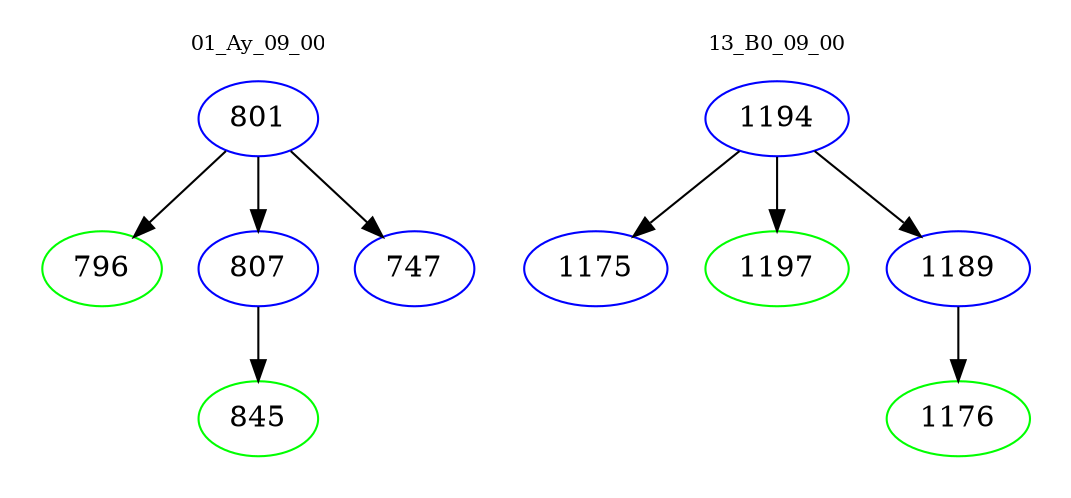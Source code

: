 digraph{
subgraph cluster_0 {
color = white
label = "01_Ay_09_00";
fontsize=10;
T0_801 [label="801", color="blue"]
T0_801 -> T0_796 [color="black"]
T0_796 [label="796", color="green"]
T0_801 -> T0_807 [color="black"]
T0_807 [label="807", color="blue"]
T0_807 -> T0_845 [color="black"]
T0_845 [label="845", color="green"]
T0_801 -> T0_747 [color="black"]
T0_747 [label="747", color="blue"]
}
subgraph cluster_1 {
color = white
label = "13_B0_09_00";
fontsize=10;
T1_1194 [label="1194", color="blue"]
T1_1194 -> T1_1175 [color="black"]
T1_1175 [label="1175", color="blue"]
T1_1194 -> T1_1197 [color="black"]
T1_1197 [label="1197", color="green"]
T1_1194 -> T1_1189 [color="black"]
T1_1189 [label="1189", color="blue"]
T1_1189 -> T1_1176 [color="black"]
T1_1176 [label="1176", color="green"]
}
}
